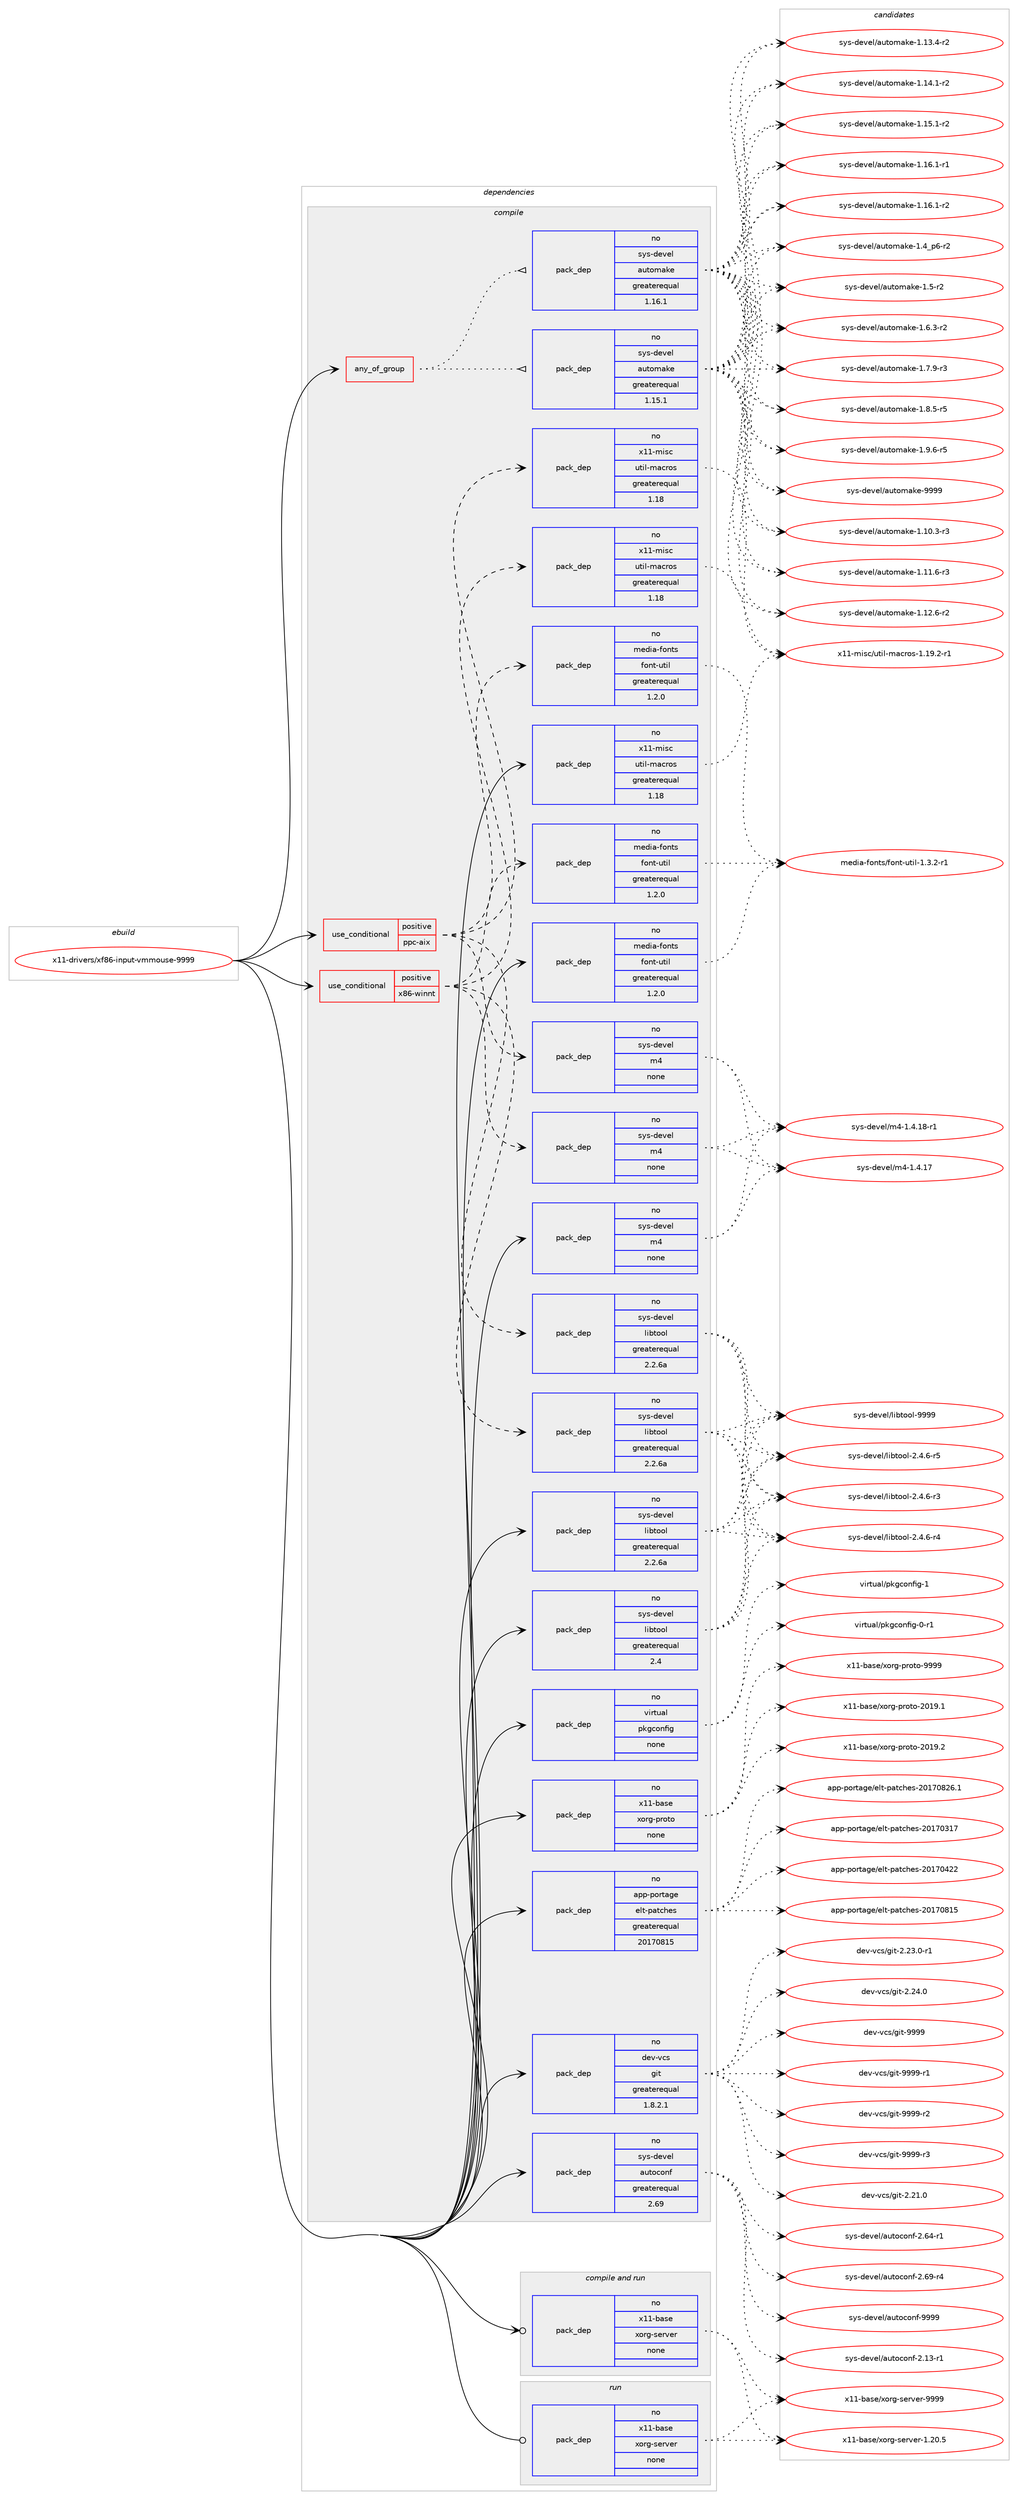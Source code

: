 digraph prolog {

# *************
# Graph options
# *************

newrank=true;
concentrate=true;
compound=true;
graph [rankdir=LR,fontname=Helvetica,fontsize=10,ranksep=1.5];#, ranksep=2.5, nodesep=0.2];
edge  [arrowhead=vee];
node  [fontname=Helvetica,fontsize=10];

# **********
# The ebuild
# **********

subgraph cluster_leftcol {
color=gray;
rank=same;
label=<<i>ebuild</i>>;
id [label="x11-drivers/xf86-input-vmmouse-9999", color=red, width=4, href="../x11-drivers/xf86-input-vmmouse-9999.svg"];
}

# ****************
# The dependencies
# ****************

subgraph cluster_midcol {
color=gray;
label=<<i>dependencies</i>>;
subgraph cluster_compile {
fillcolor="#eeeeee";
style=filled;
label=<<i>compile</i>>;
subgraph any15924 {
dependency914413 [label=<<TABLE BORDER="0" CELLBORDER="1" CELLSPACING="0" CELLPADDING="4"><TR><TD CELLPADDING="10">any_of_group</TD></TR></TABLE>>, shape=none, color=red];subgraph pack678800 {
dependency914414 [label=<<TABLE BORDER="0" CELLBORDER="1" CELLSPACING="0" CELLPADDING="4" WIDTH="220"><TR><TD ROWSPAN="6" CELLPADDING="30">pack_dep</TD></TR><TR><TD WIDTH="110">no</TD></TR><TR><TD>sys-devel</TD></TR><TR><TD>automake</TD></TR><TR><TD>greaterequal</TD></TR><TR><TD>1.16.1</TD></TR></TABLE>>, shape=none, color=blue];
}
dependency914413:e -> dependency914414:w [weight=20,style="dotted",arrowhead="oinv"];
subgraph pack678801 {
dependency914415 [label=<<TABLE BORDER="0" CELLBORDER="1" CELLSPACING="0" CELLPADDING="4" WIDTH="220"><TR><TD ROWSPAN="6" CELLPADDING="30">pack_dep</TD></TR><TR><TD WIDTH="110">no</TD></TR><TR><TD>sys-devel</TD></TR><TR><TD>automake</TD></TR><TR><TD>greaterequal</TD></TR><TR><TD>1.15.1</TD></TR></TABLE>>, shape=none, color=blue];
}
dependency914413:e -> dependency914415:w [weight=20,style="dotted",arrowhead="oinv"];
}
id:e -> dependency914413:w [weight=20,style="solid",arrowhead="vee"];
subgraph cond219102 {
dependency914416 [label=<<TABLE BORDER="0" CELLBORDER="1" CELLSPACING="0" CELLPADDING="4"><TR><TD ROWSPAN="3" CELLPADDING="10">use_conditional</TD></TR><TR><TD>positive</TD></TR><TR><TD>ppc-aix</TD></TR></TABLE>>, shape=none, color=red];
subgraph pack678802 {
dependency914417 [label=<<TABLE BORDER="0" CELLBORDER="1" CELLSPACING="0" CELLPADDING="4" WIDTH="220"><TR><TD ROWSPAN="6" CELLPADDING="30">pack_dep</TD></TR><TR><TD WIDTH="110">no</TD></TR><TR><TD>sys-devel</TD></TR><TR><TD>libtool</TD></TR><TR><TD>greaterequal</TD></TR><TR><TD>2.2.6a</TD></TR></TABLE>>, shape=none, color=blue];
}
dependency914416:e -> dependency914417:w [weight=20,style="dashed",arrowhead="vee"];
subgraph pack678803 {
dependency914418 [label=<<TABLE BORDER="0" CELLBORDER="1" CELLSPACING="0" CELLPADDING="4" WIDTH="220"><TR><TD ROWSPAN="6" CELLPADDING="30">pack_dep</TD></TR><TR><TD WIDTH="110">no</TD></TR><TR><TD>sys-devel</TD></TR><TR><TD>m4</TD></TR><TR><TD>none</TD></TR><TR><TD></TD></TR></TABLE>>, shape=none, color=blue];
}
dependency914416:e -> dependency914418:w [weight=20,style="dashed",arrowhead="vee"];
subgraph pack678804 {
dependency914419 [label=<<TABLE BORDER="0" CELLBORDER="1" CELLSPACING="0" CELLPADDING="4" WIDTH="220"><TR><TD ROWSPAN="6" CELLPADDING="30">pack_dep</TD></TR><TR><TD WIDTH="110">no</TD></TR><TR><TD>x11-misc</TD></TR><TR><TD>util-macros</TD></TR><TR><TD>greaterequal</TD></TR><TR><TD>1.18</TD></TR></TABLE>>, shape=none, color=blue];
}
dependency914416:e -> dependency914419:w [weight=20,style="dashed",arrowhead="vee"];
subgraph pack678805 {
dependency914420 [label=<<TABLE BORDER="0" CELLBORDER="1" CELLSPACING="0" CELLPADDING="4" WIDTH="220"><TR><TD ROWSPAN="6" CELLPADDING="30">pack_dep</TD></TR><TR><TD WIDTH="110">no</TD></TR><TR><TD>media-fonts</TD></TR><TR><TD>font-util</TD></TR><TR><TD>greaterequal</TD></TR><TR><TD>1.2.0</TD></TR></TABLE>>, shape=none, color=blue];
}
dependency914416:e -> dependency914420:w [weight=20,style="dashed",arrowhead="vee"];
}
id:e -> dependency914416:w [weight=20,style="solid",arrowhead="vee"];
subgraph cond219103 {
dependency914421 [label=<<TABLE BORDER="0" CELLBORDER="1" CELLSPACING="0" CELLPADDING="4"><TR><TD ROWSPAN="3" CELLPADDING="10">use_conditional</TD></TR><TR><TD>positive</TD></TR><TR><TD>x86-winnt</TD></TR></TABLE>>, shape=none, color=red];
subgraph pack678806 {
dependency914422 [label=<<TABLE BORDER="0" CELLBORDER="1" CELLSPACING="0" CELLPADDING="4" WIDTH="220"><TR><TD ROWSPAN="6" CELLPADDING="30">pack_dep</TD></TR><TR><TD WIDTH="110">no</TD></TR><TR><TD>sys-devel</TD></TR><TR><TD>libtool</TD></TR><TR><TD>greaterequal</TD></TR><TR><TD>2.2.6a</TD></TR></TABLE>>, shape=none, color=blue];
}
dependency914421:e -> dependency914422:w [weight=20,style="dashed",arrowhead="vee"];
subgraph pack678807 {
dependency914423 [label=<<TABLE BORDER="0" CELLBORDER="1" CELLSPACING="0" CELLPADDING="4" WIDTH="220"><TR><TD ROWSPAN="6" CELLPADDING="30">pack_dep</TD></TR><TR><TD WIDTH="110">no</TD></TR><TR><TD>sys-devel</TD></TR><TR><TD>m4</TD></TR><TR><TD>none</TD></TR><TR><TD></TD></TR></TABLE>>, shape=none, color=blue];
}
dependency914421:e -> dependency914423:w [weight=20,style="dashed",arrowhead="vee"];
subgraph pack678808 {
dependency914424 [label=<<TABLE BORDER="0" CELLBORDER="1" CELLSPACING="0" CELLPADDING="4" WIDTH="220"><TR><TD ROWSPAN="6" CELLPADDING="30">pack_dep</TD></TR><TR><TD WIDTH="110">no</TD></TR><TR><TD>x11-misc</TD></TR><TR><TD>util-macros</TD></TR><TR><TD>greaterequal</TD></TR><TR><TD>1.18</TD></TR></TABLE>>, shape=none, color=blue];
}
dependency914421:e -> dependency914424:w [weight=20,style="dashed",arrowhead="vee"];
subgraph pack678809 {
dependency914425 [label=<<TABLE BORDER="0" CELLBORDER="1" CELLSPACING="0" CELLPADDING="4" WIDTH="220"><TR><TD ROWSPAN="6" CELLPADDING="30">pack_dep</TD></TR><TR><TD WIDTH="110">no</TD></TR><TR><TD>media-fonts</TD></TR><TR><TD>font-util</TD></TR><TR><TD>greaterequal</TD></TR><TR><TD>1.2.0</TD></TR></TABLE>>, shape=none, color=blue];
}
dependency914421:e -> dependency914425:w [weight=20,style="dashed",arrowhead="vee"];
}
id:e -> dependency914421:w [weight=20,style="solid",arrowhead="vee"];
subgraph pack678810 {
dependency914426 [label=<<TABLE BORDER="0" CELLBORDER="1" CELLSPACING="0" CELLPADDING="4" WIDTH="220"><TR><TD ROWSPAN="6" CELLPADDING="30">pack_dep</TD></TR><TR><TD WIDTH="110">no</TD></TR><TR><TD>app-portage</TD></TR><TR><TD>elt-patches</TD></TR><TR><TD>greaterequal</TD></TR><TR><TD>20170815</TD></TR></TABLE>>, shape=none, color=blue];
}
id:e -> dependency914426:w [weight=20,style="solid",arrowhead="vee"];
subgraph pack678811 {
dependency914427 [label=<<TABLE BORDER="0" CELLBORDER="1" CELLSPACING="0" CELLPADDING="4" WIDTH="220"><TR><TD ROWSPAN="6" CELLPADDING="30">pack_dep</TD></TR><TR><TD WIDTH="110">no</TD></TR><TR><TD>dev-vcs</TD></TR><TR><TD>git</TD></TR><TR><TD>greaterequal</TD></TR><TR><TD>1.8.2.1</TD></TR></TABLE>>, shape=none, color=blue];
}
id:e -> dependency914427:w [weight=20,style="solid",arrowhead="vee"];
subgraph pack678812 {
dependency914428 [label=<<TABLE BORDER="0" CELLBORDER="1" CELLSPACING="0" CELLPADDING="4" WIDTH="220"><TR><TD ROWSPAN="6" CELLPADDING="30">pack_dep</TD></TR><TR><TD WIDTH="110">no</TD></TR><TR><TD>media-fonts</TD></TR><TR><TD>font-util</TD></TR><TR><TD>greaterequal</TD></TR><TR><TD>1.2.0</TD></TR></TABLE>>, shape=none, color=blue];
}
id:e -> dependency914428:w [weight=20,style="solid",arrowhead="vee"];
subgraph pack678813 {
dependency914429 [label=<<TABLE BORDER="0" CELLBORDER="1" CELLSPACING="0" CELLPADDING="4" WIDTH="220"><TR><TD ROWSPAN="6" CELLPADDING="30">pack_dep</TD></TR><TR><TD WIDTH="110">no</TD></TR><TR><TD>sys-devel</TD></TR><TR><TD>autoconf</TD></TR><TR><TD>greaterequal</TD></TR><TR><TD>2.69</TD></TR></TABLE>>, shape=none, color=blue];
}
id:e -> dependency914429:w [weight=20,style="solid",arrowhead="vee"];
subgraph pack678814 {
dependency914430 [label=<<TABLE BORDER="0" CELLBORDER="1" CELLSPACING="0" CELLPADDING="4" WIDTH="220"><TR><TD ROWSPAN="6" CELLPADDING="30">pack_dep</TD></TR><TR><TD WIDTH="110">no</TD></TR><TR><TD>sys-devel</TD></TR><TR><TD>libtool</TD></TR><TR><TD>greaterequal</TD></TR><TR><TD>2.2.6a</TD></TR></TABLE>>, shape=none, color=blue];
}
id:e -> dependency914430:w [weight=20,style="solid",arrowhead="vee"];
subgraph pack678815 {
dependency914431 [label=<<TABLE BORDER="0" CELLBORDER="1" CELLSPACING="0" CELLPADDING="4" WIDTH="220"><TR><TD ROWSPAN="6" CELLPADDING="30">pack_dep</TD></TR><TR><TD WIDTH="110">no</TD></TR><TR><TD>sys-devel</TD></TR><TR><TD>libtool</TD></TR><TR><TD>greaterequal</TD></TR><TR><TD>2.4</TD></TR></TABLE>>, shape=none, color=blue];
}
id:e -> dependency914431:w [weight=20,style="solid",arrowhead="vee"];
subgraph pack678816 {
dependency914432 [label=<<TABLE BORDER="0" CELLBORDER="1" CELLSPACING="0" CELLPADDING="4" WIDTH="220"><TR><TD ROWSPAN="6" CELLPADDING="30">pack_dep</TD></TR><TR><TD WIDTH="110">no</TD></TR><TR><TD>sys-devel</TD></TR><TR><TD>m4</TD></TR><TR><TD>none</TD></TR><TR><TD></TD></TR></TABLE>>, shape=none, color=blue];
}
id:e -> dependency914432:w [weight=20,style="solid",arrowhead="vee"];
subgraph pack678817 {
dependency914433 [label=<<TABLE BORDER="0" CELLBORDER="1" CELLSPACING="0" CELLPADDING="4" WIDTH="220"><TR><TD ROWSPAN="6" CELLPADDING="30">pack_dep</TD></TR><TR><TD WIDTH="110">no</TD></TR><TR><TD>virtual</TD></TR><TR><TD>pkgconfig</TD></TR><TR><TD>none</TD></TR><TR><TD></TD></TR></TABLE>>, shape=none, color=blue];
}
id:e -> dependency914433:w [weight=20,style="solid",arrowhead="vee"];
subgraph pack678818 {
dependency914434 [label=<<TABLE BORDER="0" CELLBORDER="1" CELLSPACING="0" CELLPADDING="4" WIDTH="220"><TR><TD ROWSPAN="6" CELLPADDING="30">pack_dep</TD></TR><TR><TD WIDTH="110">no</TD></TR><TR><TD>x11-base</TD></TR><TR><TD>xorg-proto</TD></TR><TR><TD>none</TD></TR><TR><TD></TD></TR></TABLE>>, shape=none, color=blue];
}
id:e -> dependency914434:w [weight=20,style="solid",arrowhead="vee"];
subgraph pack678819 {
dependency914435 [label=<<TABLE BORDER="0" CELLBORDER="1" CELLSPACING="0" CELLPADDING="4" WIDTH="220"><TR><TD ROWSPAN="6" CELLPADDING="30">pack_dep</TD></TR><TR><TD WIDTH="110">no</TD></TR><TR><TD>x11-misc</TD></TR><TR><TD>util-macros</TD></TR><TR><TD>greaterequal</TD></TR><TR><TD>1.18</TD></TR></TABLE>>, shape=none, color=blue];
}
id:e -> dependency914435:w [weight=20,style="solid",arrowhead="vee"];
}
subgraph cluster_compileandrun {
fillcolor="#eeeeee";
style=filled;
label=<<i>compile and run</i>>;
subgraph pack678820 {
dependency914436 [label=<<TABLE BORDER="0" CELLBORDER="1" CELLSPACING="0" CELLPADDING="4" WIDTH="220"><TR><TD ROWSPAN="6" CELLPADDING="30">pack_dep</TD></TR><TR><TD WIDTH="110">no</TD></TR><TR><TD>x11-base</TD></TR><TR><TD>xorg-server</TD></TR><TR><TD>none</TD></TR><TR><TD></TD></TR></TABLE>>, shape=none, color=blue];
}
id:e -> dependency914436:w [weight=20,style="solid",arrowhead="odotvee"];
}
subgraph cluster_run {
fillcolor="#eeeeee";
style=filled;
label=<<i>run</i>>;
subgraph pack678821 {
dependency914437 [label=<<TABLE BORDER="0" CELLBORDER="1" CELLSPACING="0" CELLPADDING="4" WIDTH="220"><TR><TD ROWSPAN="6" CELLPADDING="30">pack_dep</TD></TR><TR><TD WIDTH="110">no</TD></TR><TR><TD>x11-base</TD></TR><TR><TD>xorg-server</TD></TR><TR><TD>none</TD></TR><TR><TD></TD></TR></TABLE>>, shape=none, color=blue];
}
id:e -> dependency914437:w [weight=20,style="solid",arrowhead="odot"];
}
}

# **************
# The candidates
# **************

subgraph cluster_choices {
rank=same;
color=gray;
label=<<i>candidates</i>>;

subgraph choice678800 {
color=black;
nodesep=1;
choice11512111545100101118101108479711711611110997107101454946494846514511451 [label="sys-devel/automake-1.10.3-r3", color=red, width=4,href="../sys-devel/automake-1.10.3-r3.svg"];
choice11512111545100101118101108479711711611110997107101454946494946544511451 [label="sys-devel/automake-1.11.6-r3", color=red, width=4,href="../sys-devel/automake-1.11.6-r3.svg"];
choice11512111545100101118101108479711711611110997107101454946495046544511450 [label="sys-devel/automake-1.12.6-r2", color=red, width=4,href="../sys-devel/automake-1.12.6-r2.svg"];
choice11512111545100101118101108479711711611110997107101454946495146524511450 [label="sys-devel/automake-1.13.4-r2", color=red, width=4,href="../sys-devel/automake-1.13.4-r2.svg"];
choice11512111545100101118101108479711711611110997107101454946495246494511450 [label="sys-devel/automake-1.14.1-r2", color=red, width=4,href="../sys-devel/automake-1.14.1-r2.svg"];
choice11512111545100101118101108479711711611110997107101454946495346494511450 [label="sys-devel/automake-1.15.1-r2", color=red, width=4,href="../sys-devel/automake-1.15.1-r2.svg"];
choice11512111545100101118101108479711711611110997107101454946495446494511449 [label="sys-devel/automake-1.16.1-r1", color=red, width=4,href="../sys-devel/automake-1.16.1-r1.svg"];
choice11512111545100101118101108479711711611110997107101454946495446494511450 [label="sys-devel/automake-1.16.1-r2", color=red, width=4,href="../sys-devel/automake-1.16.1-r2.svg"];
choice115121115451001011181011084797117116111109971071014549465295112544511450 [label="sys-devel/automake-1.4_p6-r2", color=red, width=4,href="../sys-devel/automake-1.4_p6-r2.svg"];
choice11512111545100101118101108479711711611110997107101454946534511450 [label="sys-devel/automake-1.5-r2", color=red, width=4,href="../sys-devel/automake-1.5-r2.svg"];
choice115121115451001011181011084797117116111109971071014549465446514511450 [label="sys-devel/automake-1.6.3-r2", color=red, width=4,href="../sys-devel/automake-1.6.3-r2.svg"];
choice115121115451001011181011084797117116111109971071014549465546574511451 [label="sys-devel/automake-1.7.9-r3", color=red, width=4,href="../sys-devel/automake-1.7.9-r3.svg"];
choice115121115451001011181011084797117116111109971071014549465646534511453 [label="sys-devel/automake-1.8.5-r5", color=red, width=4,href="../sys-devel/automake-1.8.5-r5.svg"];
choice115121115451001011181011084797117116111109971071014549465746544511453 [label="sys-devel/automake-1.9.6-r5", color=red, width=4,href="../sys-devel/automake-1.9.6-r5.svg"];
choice115121115451001011181011084797117116111109971071014557575757 [label="sys-devel/automake-9999", color=red, width=4,href="../sys-devel/automake-9999.svg"];
dependency914414:e -> choice11512111545100101118101108479711711611110997107101454946494846514511451:w [style=dotted,weight="100"];
dependency914414:e -> choice11512111545100101118101108479711711611110997107101454946494946544511451:w [style=dotted,weight="100"];
dependency914414:e -> choice11512111545100101118101108479711711611110997107101454946495046544511450:w [style=dotted,weight="100"];
dependency914414:e -> choice11512111545100101118101108479711711611110997107101454946495146524511450:w [style=dotted,weight="100"];
dependency914414:e -> choice11512111545100101118101108479711711611110997107101454946495246494511450:w [style=dotted,weight="100"];
dependency914414:e -> choice11512111545100101118101108479711711611110997107101454946495346494511450:w [style=dotted,weight="100"];
dependency914414:e -> choice11512111545100101118101108479711711611110997107101454946495446494511449:w [style=dotted,weight="100"];
dependency914414:e -> choice11512111545100101118101108479711711611110997107101454946495446494511450:w [style=dotted,weight="100"];
dependency914414:e -> choice115121115451001011181011084797117116111109971071014549465295112544511450:w [style=dotted,weight="100"];
dependency914414:e -> choice11512111545100101118101108479711711611110997107101454946534511450:w [style=dotted,weight="100"];
dependency914414:e -> choice115121115451001011181011084797117116111109971071014549465446514511450:w [style=dotted,weight="100"];
dependency914414:e -> choice115121115451001011181011084797117116111109971071014549465546574511451:w [style=dotted,weight="100"];
dependency914414:e -> choice115121115451001011181011084797117116111109971071014549465646534511453:w [style=dotted,weight="100"];
dependency914414:e -> choice115121115451001011181011084797117116111109971071014549465746544511453:w [style=dotted,weight="100"];
dependency914414:e -> choice115121115451001011181011084797117116111109971071014557575757:w [style=dotted,weight="100"];
}
subgraph choice678801 {
color=black;
nodesep=1;
choice11512111545100101118101108479711711611110997107101454946494846514511451 [label="sys-devel/automake-1.10.3-r3", color=red, width=4,href="../sys-devel/automake-1.10.3-r3.svg"];
choice11512111545100101118101108479711711611110997107101454946494946544511451 [label="sys-devel/automake-1.11.6-r3", color=red, width=4,href="../sys-devel/automake-1.11.6-r3.svg"];
choice11512111545100101118101108479711711611110997107101454946495046544511450 [label="sys-devel/automake-1.12.6-r2", color=red, width=4,href="../sys-devel/automake-1.12.6-r2.svg"];
choice11512111545100101118101108479711711611110997107101454946495146524511450 [label="sys-devel/automake-1.13.4-r2", color=red, width=4,href="../sys-devel/automake-1.13.4-r2.svg"];
choice11512111545100101118101108479711711611110997107101454946495246494511450 [label="sys-devel/automake-1.14.1-r2", color=red, width=4,href="../sys-devel/automake-1.14.1-r2.svg"];
choice11512111545100101118101108479711711611110997107101454946495346494511450 [label="sys-devel/automake-1.15.1-r2", color=red, width=4,href="../sys-devel/automake-1.15.1-r2.svg"];
choice11512111545100101118101108479711711611110997107101454946495446494511449 [label="sys-devel/automake-1.16.1-r1", color=red, width=4,href="../sys-devel/automake-1.16.1-r1.svg"];
choice11512111545100101118101108479711711611110997107101454946495446494511450 [label="sys-devel/automake-1.16.1-r2", color=red, width=4,href="../sys-devel/automake-1.16.1-r2.svg"];
choice115121115451001011181011084797117116111109971071014549465295112544511450 [label="sys-devel/automake-1.4_p6-r2", color=red, width=4,href="../sys-devel/automake-1.4_p6-r2.svg"];
choice11512111545100101118101108479711711611110997107101454946534511450 [label="sys-devel/automake-1.5-r2", color=red, width=4,href="../sys-devel/automake-1.5-r2.svg"];
choice115121115451001011181011084797117116111109971071014549465446514511450 [label="sys-devel/automake-1.6.3-r2", color=red, width=4,href="../sys-devel/automake-1.6.3-r2.svg"];
choice115121115451001011181011084797117116111109971071014549465546574511451 [label="sys-devel/automake-1.7.9-r3", color=red, width=4,href="../sys-devel/automake-1.7.9-r3.svg"];
choice115121115451001011181011084797117116111109971071014549465646534511453 [label="sys-devel/automake-1.8.5-r5", color=red, width=4,href="../sys-devel/automake-1.8.5-r5.svg"];
choice115121115451001011181011084797117116111109971071014549465746544511453 [label="sys-devel/automake-1.9.6-r5", color=red, width=4,href="../sys-devel/automake-1.9.6-r5.svg"];
choice115121115451001011181011084797117116111109971071014557575757 [label="sys-devel/automake-9999", color=red, width=4,href="../sys-devel/automake-9999.svg"];
dependency914415:e -> choice11512111545100101118101108479711711611110997107101454946494846514511451:w [style=dotted,weight="100"];
dependency914415:e -> choice11512111545100101118101108479711711611110997107101454946494946544511451:w [style=dotted,weight="100"];
dependency914415:e -> choice11512111545100101118101108479711711611110997107101454946495046544511450:w [style=dotted,weight="100"];
dependency914415:e -> choice11512111545100101118101108479711711611110997107101454946495146524511450:w [style=dotted,weight="100"];
dependency914415:e -> choice11512111545100101118101108479711711611110997107101454946495246494511450:w [style=dotted,weight="100"];
dependency914415:e -> choice11512111545100101118101108479711711611110997107101454946495346494511450:w [style=dotted,weight="100"];
dependency914415:e -> choice11512111545100101118101108479711711611110997107101454946495446494511449:w [style=dotted,weight="100"];
dependency914415:e -> choice11512111545100101118101108479711711611110997107101454946495446494511450:w [style=dotted,weight="100"];
dependency914415:e -> choice115121115451001011181011084797117116111109971071014549465295112544511450:w [style=dotted,weight="100"];
dependency914415:e -> choice11512111545100101118101108479711711611110997107101454946534511450:w [style=dotted,weight="100"];
dependency914415:e -> choice115121115451001011181011084797117116111109971071014549465446514511450:w [style=dotted,weight="100"];
dependency914415:e -> choice115121115451001011181011084797117116111109971071014549465546574511451:w [style=dotted,weight="100"];
dependency914415:e -> choice115121115451001011181011084797117116111109971071014549465646534511453:w [style=dotted,weight="100"];
dependency914415:e -> choice115121115451001011181011084797117116111109971071014549465746544511453:w [style=dotted,weight="100"];
dependency914415:e -> choice115121115451001011181011084797117116111109971071014557575757:w [style=dotted,weight="100"];
}
subgraph choice678802 {
color=black;
nodesep=1;
choice1151211154510010111810110847108105981161111111084550465246544511451 [label="sys-devel/libtool-2.4.6-r3", color=red, width=4,href="../sys-devel/libtool-2.4.6-r3.svg"];
choice1151211154510010111810110847108105981161111111084550465246544511452 [label="sys-devel/libtool-2.4.6-r4", color=red, width=4,href="../sys-devel/libtool-2.4.6-r4.svg"];
choice1151211154510010111810110847108105981161111111084550465246544511453 [label="sys-devel/libtool-2.4.6-r5", color=red, width=4,href="../sys-devel/libtool-2.4.6-r5.svg"];
choice1151211154510010111810110847108105981161111111084557575757 [label="sys-devel/libtool-9999", color=red, width=4,href="../sys-devel/libtool-9999.svg"];
dependency914417:e -> choice1151211154510010111810110847108105981161111111084550465246544511451:w [style=dotted,weight="100"];
dependency914417:e -> choice1151211154510010111810110847108105981161111111084550465246544511452:w [style=dotted,weight="100"];
dependency914417:e -> choice1151211154510010111810110847108105981161111111084550465246544511453:w [style=dotted,weight="100"];
dependency914417:e -> choice1151211154510010111810110847108105981161111111084557575757:w [style=dotted,weight="100"];
}
subgraph choice678803 {
color=black;
nodesep=1;
choice11512111545100101118101108471095245494652464955 [label="sys-devel/m4-1.4.17", color=red, width=4,href="../sys-devel/m4-1.4.17.svg"];
choice115121115451001011181011084710952454946524649564511449 [label="sys-devel/m4-1.4.18-r1", color=red, width=4,href="../sys-devel/m4-1.4.18-r1.svg"];
dependency914418:e -> choice11512111545100101118101108471095245494652464955:w [style=dotted,weight="100"];
dependency914418:e -> choice115121115451001011181011084710952454946524649564511449:w [style=dotted,weight="100"];
}
subgraph choice678804 {
color=black;
nodesep=1;
choice1204949451091051159947117116105108451099799114111115454946495746504511449 [label="x11-misc/util-macros-1.19.2-r1", color=red, width=4,href="../x11-misc/util-macros-1.19.2-r1.svg"];
dependency914419:e -> choice1204949451091051159947117116105108451099799114111115454946495746504511449:w [style=dotted,weight="100"];
}
subgraph choice678805 {
color=black;
nodesep=1;
choice109101100105974510211111011611547102111110116451171161051084549465146504511449 [label="media-fonts/font-util-1.3.2-r1", color=red, width=4,href="../media-fonts/font-util-1.3.2-r1.svg"];
dependency914420:e -> choice109101100105974510211111011611547102111110116451171161051084549465146504511449:w [style=dotted,weight="100"];
}
subgraph choice678806 {
color=black;
nodesep=1;
choice1151211154510010111810110847108105981161111111084550465246544511451 [label="sys-devel/libtool-2.4.6-r3", color=red, width=4,href="../sys-devel/libtool-2.4.6-r3.svg"];
choice1151211154510010111810110847108105981161111111084550465246544511452 [label="sys-devel/libtool-2.4.6-r4", color=red, width=4,href="../sys-devel/libtool-2.4.6-r4.svg"];
choice1151211154510010111810110847108105981161111111084550465246544511453 [label="sys-devel/libtool-2.4.6-r5", color=red, width=4,href="../sys-devel/libtool-2.4.6-r5.svg"];
choice1151211154510010111810110847108105981161111111084557575757 [label="sys-devel/libtool-9999", color=red, width=4,href="../sys-devel/libtool-9999.svg"];
dependency914422:e -> choice1151211154510010111810110847108105981161111111084550465246544511451:w [style=dotted,weight="100"];
dependency914422:e -> choice1151211154510010111810110847108105981161111111084550465246544511452:w [style=dotted,weight="100"];
dependency914422:e -> choice1151211154510010111810110847108105981161111111084550465246544511453:w [style=dotted,weight="100"];
dependency914422:e -> choice1151211154510010111810110847108105981161111111084557575757:w [style=dotted,weight="100"];
}
subgraph choice678807 {
color=black;
nodesep=1;
choice11512111545100101118101108471095245494652464955 [label="sys-devel/m4-1.4.17", color=red, width=4,href="../sys-devel/m4-1.4.17.svg"];
choice115121115451001011181011084710952454946524649564511449 [label="sys-devel/m4-1.4.18-r1", color=red, width=4,href="../sys-devel/m4-1.4.18-r1.svg"];
dependency914423:e -> choice11512111545100101118101108471095245494652464955:w [style=dotted,weight="100"];
dependency914423:e -> choice115121115451001011181011084710952454946524649564511449:w [style=dotted,weight="100"];
}
subgraph choice678808 {
color=black;
nodesep=1;
choice1204949451091051159947117116105108451099799114111115454946495746504511449 [label="x11-misc/util-macros-1.19.2-r1", color=red, width=4,href="../x11-misc/util-macros-1.19.2-r1.svg"];
dependency914424:e -> choice1204949451091051159947117116105108451099799114111115454946495746504511449:w [style=dotted,weight="100"];
}
subgraph choice678809 {
color=black;
nodesep=1;
choice109101100105974510211111011611547102111110116451171161051084549465146504511449 [label="media-fonts/font-util-1.3.2-r1", color=red, width=4,href="../media-fonts/font-util-1.3.2-r1.svg"];
dependency914425:e -> choice109101100105974510211111011611547102111110116451171161051084549465146504511449:w [style=dotted,weight="100"];
}
subgraph choice678810 {
color=black;
nodesep=1;
choice97112112451121111141169710310147101108116451129711699104101115455048495548514955 [label="app-portage/elt-patches-20170317", color=red, width=4,href="../app-portage/elt-patches-20170317.svg"];
choice97112112451121111141169710310147101108116451129711699104101115455048495548525050 [label="app-portage/elt-patches-20170422", color=red, width=4,href="../app-portage/elt-patches-20170422.svg"];
choice97112112451121111141169710310147101108116451129711699104101115455048495548564953 [label="app-portage/elt-patches-20170815", color=red, width=4,href="../app-portage/elt-patches-20170815.svg"];
choice971121124511211111411697103101471011081164511297116991041011154550484955485650544649 [label="app-portage/elt-patches-20170826.1", color=red, width=4,href="../app-portage/elt-patches-20170826.1.svg"];
dependency914426:e -> choice97112112451121111141169710310147101108116451129711699104101115455048495548514955:w [style=dotted,weight="100"];
dependency914426:e -> choice97112112451121111141169710310147101108116451129711699104101115455048495548525050:w [style=dotted,weight="100"];
dependency914426:e -> choice97112112451121111141169710310147101108116451129711699104101115455048495548564953:w [style=dotted,weight="100"];
dependency914426:e -> choice971121124511211111411697103101471011081164511297116991041011154550484955485650544649:w [style=dotted,weight="100"];
}
subgraph choice678811 {
color=black;
nodesep=1;
choice10010111845118991154710310511645504650494648 [label="dev-vcs/git-2.21.0", color=red, width=4,href="../dev-vcs/git-2.21.0.svg"];
choice100101118451189911547103105116455046505146484511449 [label="dev-vcs/git-2.23.0-r1", color=red, width=4,href="../dev-vcs/git-2.23.0-r1.svg"];
choice10010111845118991154710310511645504650524648 [label="dev-vcs/git-2.24.0", color=red, width=4,href="../dev-vcs/git-2.24.0.svg"];
choice1001011184511899115471031051164557575757 [label="dev-vcs/git-9999", color=red, width=4,href="../dev-vcs/git-9999.svg"];
choice10010111845118991154710310511645575757574511449 [label="dev-vcs/git-9999-r1", color=red, width=4,href="../dev-vcs/git-9999-r1.svg"];
choice10010111845118991154710310511645575757574511450 [label="dev-vcs/git-9999-r2", color=red, width=4,href="../dev-vcs/git-9999-r2.svg"];
choice10010111845118991154710310511645575757574511451 [label="dev-vcs/git-9999-r3", color=red, width=4,href="../dev-vcs/git-9999-r3.svg"];
dependency914427:e -> choice10010111845118991154710310511645504650494648:w [style=dotted,weight="100"];
dependency914427:e -> choice100101118451189911547103105116455046505146484511449:w [style=dotted,weight="100"];
dependency914427:e -> choice10010111845118991154710310511645504650524648:w [style=dotted,weight="100"];
dependency914427:e -> choice1001011184511899115471031051164557575757:w [style=dotted,weight="100"];
dependency914427:e -> choice10010111845118991154710310511645575757574511449:w [style=dotted,weight="100"];
dependency914427:e -> choice10010111845118991154710310511645575757574511450:w [style=dotted,weight="100"];
dependency914427:e -> choice10010111845118991154710310511645575757574511451:w [style=dotted,weight="100"];
}
subgraph choice678812 {
color=black;
nodesep=1;
choice109101100105974510211111011611547102111110116451171161051084549465146504511449 [label="media-fonts/font-util-1.3.2-r1", color=red, width=4,href="../media-fonts/font-util-1.3.2-r1.svg"];
dependency914428:e -> choice109101100105974510211111011611547102111110116451171161051084549465146504511449:w [style=dotted,weight="100"];
}
subgraph choice678813 {
color=black;
nodesep=1;
choice1151211154510010111810110847971171161119911111010245504649514511449 [label="sys-devel/autoconf-2.13-r1", color=red, width=4,href="../sys-devel/autoconf-2.13-r1.svg"];
choice1151211154510010111810110847971171161119911111010245504654524511449 [label="sys-devel/autoconf-2.64-r1", color=red, width=4,href="../sys-devel/autoconf-2.64-r1.svg"];
choice1151211154510010111810110847971171161119911111010245504654574511452 [label="sys-devel/autoconf-2.69-r4", color=red, width=4,href="../sys-devel/autoconf-2.69-r4.svg"];
choice115121115451001011181011084797117116111991111101024557575757 [label="sys-devel/autoconf-9999", color=red, width=4,href="../sys-devel/autoconf-9999.svg"];
dependency914429:e -> choice1151211154510010111810110847971171161119911111010245504649514511449:w [style=dotted,weight="100"];
dependency914429:e -> choice1151211154510010111810110847971171161119911111010245504654524511449:w [style=dotted,weight="100"];
dependency914429:e -> choice1151211154510010111810110847971171161119911111010245504654574511452:w [style=dotted,weight="100"];
dependency914429:e -> choice115121115451001011181011084797117116111991111101024557575757:w [style=dotted,weight="100"];
}
subgraph choice678814 {
color=black;
nodesep=1;
choice1151211154510010111810110847108105981161111111084550465246544511451 [label="sys-devel/libtool-2.4.6-r3", color=red, width=4,href="../sys-devel/libtool-2.4.6-r3.svg"];
choice1151211154510010111810110847108105981161111111084550465246544511452 [label="sys-devel/libtool-2.4.6-r4", color=red, width=4,href="../sys-devel/libtool-2.4.6-r4.svg"];
choice1151211154510010111810110847108105981161111111084550465246544511453 [label="sys-devel/libtool-2.4.6-r5", color=red, width=4,href="../sys-devel/libtool-2.4.6-r5.svg"];
choice1151211154510010111810110847108105981161111111084557575757 [label="sys-devel/libtool-9999", color=red, width=4,href="../sys-devel/libtool-9999.svg"];
dependency914430:e -> choice1151211154510010111810110847108105981161111111084550465246544511451:w [style=dotted,weight="100"];
dependency914430:e -> choice1151211154510010111810110847108105981161111111084550465246544511452:w [style=dotted,weight="100"];
dependency914430:e -> choice1151211154510010111810110847108105981161111111084550465246544511453:w [style=dotted,weight="100"];
dependency914430:e -> choice1151211154510010111810110847108105981161111111084557575757:w [style=dotted,weight="100"];
}
subgraph choice678815 {
color=black;
nodesep=1;
choice1151211154510010111810110847108105981161111111084550465246544511451 [label="sys-devel/libtool-2.4.6-r3", color=red, width=4,href="../sys-devel/libtool-2.4.6-r3.svg"];
choice1151211154510010111810110847108105981161111111084550465246544511452 [label="sys-devel/libtool-2.4.6-r4", color=red, width=4,href="../sys-devel/libtool-2.4.6-r4.svg"];
choice1151211154510010111810110847108105981161111111084550465246544511453 [label="sys-devel/libtool-2.4.6-r5", color=red, width=4,href="../sys-devel/libtool-2.4.6-r5.svg"];
choice1151211154510010111810110847108105981161111111084557575757 [label="sys-devel/libtool-9999", color=red, width=4,href="../sys-devel/libtool-9999.svg"];
dependency914431:e -> choice1151211154510010111810110847108105981161111111084550465246544511451:w [style=dotted,weight="100"];
dependency914431:e -> choice1151211154510010111810110847108105981161111111084550465246544511452:w [style=dotted,weight="100"];
dependency914431:e -> choice1151211154510010111810110847108105981161111111084550465246544511453:w [style=dotted,weight="100"];
dependency914431:e -> choice1151211154510010111810110847108105981161111111084557575757:w [style=dotted,weight="100"];
}
subgraph choice678816 {
color=black;
nodesep=1;
choice11512111545100101118101108471095245494652464955 [label="sys-devel/m4-1.4.17", color=red, width=4,href="../sys-devel/m4-1.4.17.svg"];
choice115121115451001011181011084710952454946524649564511449 [label="sys-devel/m4-1.4.18-r1", color=red, width=4,href="../sys-devel/m4-1.4.18-r1.svg"];
dependency914432:e -> choice11512111545100101118101108471095245494652464955:w [style=dotted,weight="100"];
dependency914432:e -> choice115121115451001011181011084710952454946524649564511449:w [style=dotted,weight="100"];
}
subgraph choice678817 {
color=black;
nodesep=1;
choice11810511411611797108471121071039911111010210510345484511449 [label="virtual/pkgconfig-0-r1", color=red, width=4,href="../virtual/pkgconfig-0-r1.svg"];
choice1181051141161179710847112107103991111101021051034549 [label="virtual/pkgconfig-1", color=red, width=4,href="../virtual/pkgconfig-1.svg"];
dependency914433:e -> choice11810511411611797108471121071039911111010210510345484511449:w [style=dotted,weight="100"];
dependency914433:e -> choice1181051141161179710847112107103991111101021051034549:w [style=dotted,weight="100"];
}
subgraph choice678818 {
color=black;
nodesep=1;
choice1204949459897115101471201111141034511211411111611145504849574649 [label="x11-base/xorg-proto-2019.1", color=red, width=4,href="../x11-base/xorg-proto-2019.1.svg"];
choice1204949459897115101471201111141034511211411111611145504849574650 [label="x11-base/xorg-proto-2019.2", color=red, width=4,href="../x11-base/xorg-proto-2019.2.svg"];
choice120494945989711510147120111114103451121141111161114557575757 [label="x11-base/xorg-proto-9999", color=red, width=4,href="../x11-base/xorg-proto-9999.svg"];
dependency914434:e -> choice1204949459897115101471201111141034511211411111611145504849574649:w [style=dotted,weight="100"];
dependency914434:e -> choice1204949459897115101471201111141034511211411111611145504849574650:w [style=dotted,weight="100"];
dependency914434:e -> choice120494945989711510147120111114103451121141111161114557575757:w [style=dotted,weight="100"];
}
subgraph choice678819 {
color=black;
nodesep=1;
choice1204949451091051159947117116105108451099799114111115454946495746504511449 [label="x11-misc/util-macros-1.19.2-r1", color=red, width=4,href="../x11-misc/util-macros-1.19.2-r1.svg"];
dependency914435:e -> choice1204949451091051159947117116105108451099799114111115454946495746504511449:w [style=dotted,weight="100"];
}
subgraph choice678820 {
color=black;
nodesep=1;
choice1204949459897115101471201111141034511510111411810111445494650484653 [label="x11-base/xorg-server-1.20.5", color=red, width=4,href="../x11-base/xorg-server-1.20.5.svg"];
choice120494945989711510147120111114103451151011141181011144557575757 [label="x11-base/xorg-server-9999", color=red, width=4,href="../x11-base/xorg-server-9999.svg"];
dependency914436:e -> choice1204949459897115101471201111141034511510111411810111445494650484653:w [style=dotted,weight="100"];
dependency914436:e -> choice120494945989711510147120111114103451151011141181011144557575757:w [style=dotted,weight="100"];
}
subgraph choice678821 {
color=black;
nodesep=1;
choice1204949459897115101471201111141034511510111411810111445494650484653 [label="x11-base/xorg-server-1.20.5", color=red, width=4,href="../x11-base/xorg-server-1.20.5.svg"];
choice120494945989711510147120111114103451151011141181011144557575757 [label="x11-base/xorg-server-9999", color=red, width=4,href="../x11-base/xorg-server-9999.svg"];
dependency914437:e -> choice1204949459897115101471201111141034511510111411810111445494650484653:w [style=dotted,weight="100"];
dependency914437:e -> choice120494945989711510147120111114103451151011141181011144557575757:w [style=dotted,weight="100"];
}
}

}
